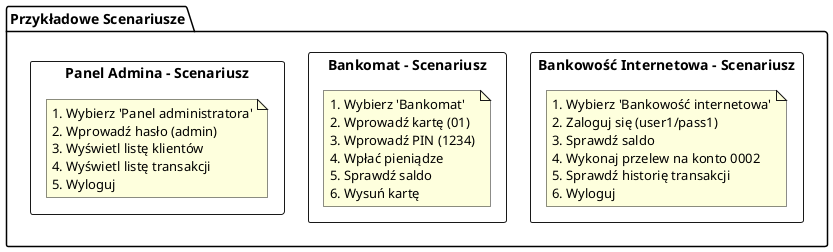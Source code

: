 @startuml
package "Przykładowe Scenariusze" {
    rectangle "Bankowość Internetowa - Scenariusz" as ScenariuszBI {
        note "1. Wybierz 'Bankowość internetowa'\n2. Zaloguj się (user1/pass1)\n3. Sprawdź saldo\n4. Wykonaj przelew na konto 0002\n5. Sprawdź historię transakcji\n6. Wyloguj" as PrzykladBI
    }

    rectangle "Bankomat - Scenariusz" as ScenariuszBankomat {
        note "1. Wybierz 'Bankomat'\n2. Wprowadź kartę (01)\n3. Wprowadź PIN (1234)\n4. Wpłać pieniądze\n5. Sprawdź saldo\n6. Wysuń kartę" as PrzykladBankomat
    }

    rectangle "Panel Admina - Scenariusz" as ScenariuszAdmin {
        note "1. Wybierz 'Panel administratora'\n2. Wprowadź hasło (admin)\n3. Wyświetl listę klientów\n4. Wyświetl listę transakcji\n5. Wyloguj" as PrzykladAdmin
    }
}
@enduml